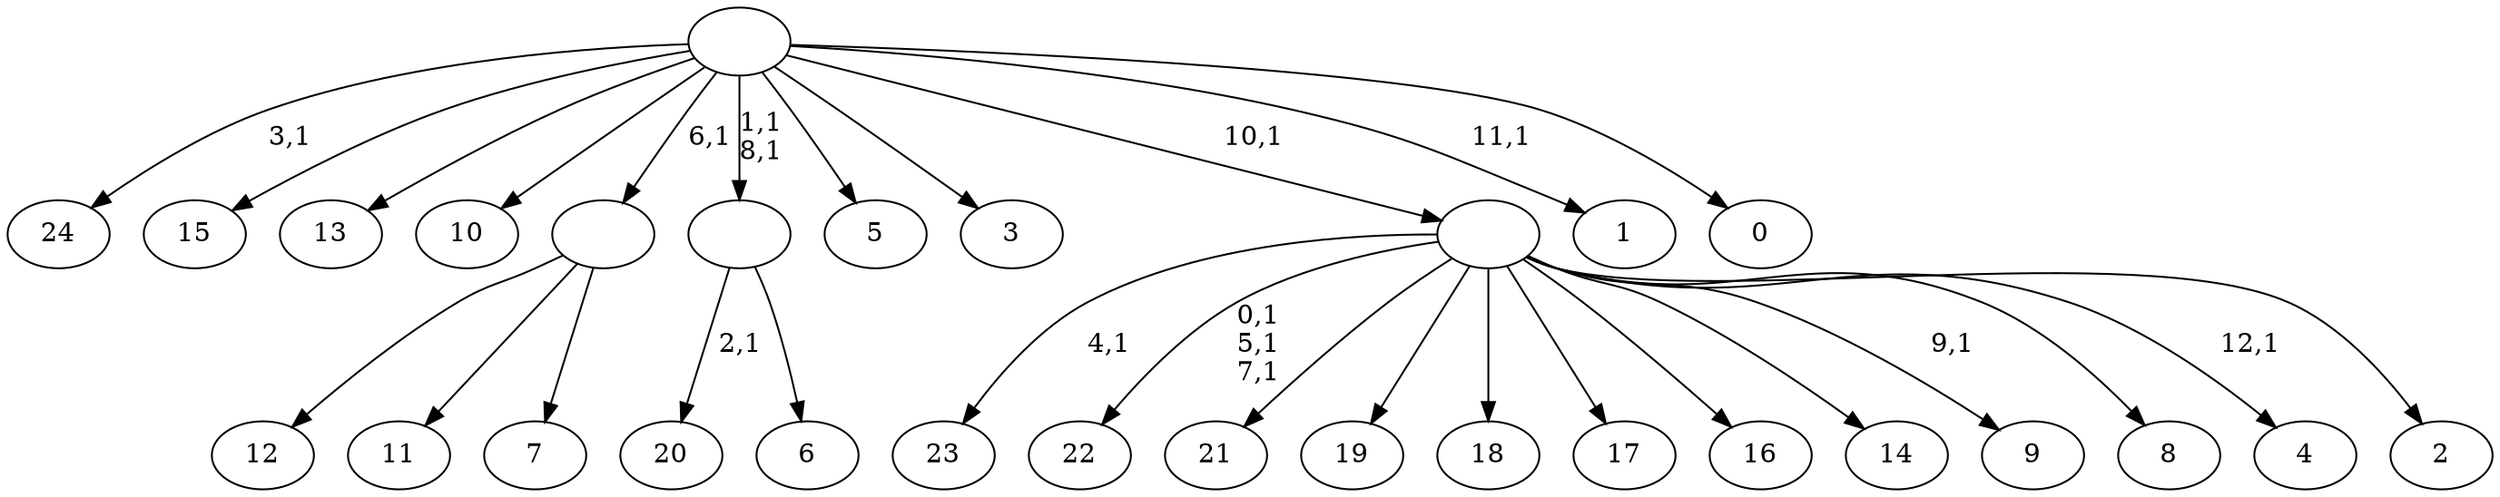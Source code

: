 digraph T {
	38 [label="24"]
	36 [label="23"]
	34 [label="22"]
	30 [label="21"]
	29 [label="20"]
	27 [label="19"]
	26 [label="18"]
	25 [label="17"]
	24 [label="16"]
	23 [label="15"]
	22 [label="14"]
	21 [label="13"]
	20 [label="12"]
	19 [label="11"]
	18 [label="10"]
	17 [label="9"]
	15 [label="8"]
	14 [label="7"]
	13 [label=""]
	12 [label="6"]
	11 [label=""]
	9 [label="5"]
	8 [label="4"]
	6 [label="3"]
	5 [label="2"]
	4 [label=""]
	3 [label="1"]
	1 [label="0"]
	0 [label=""]
	13 -> 20 [label=""]
	13 -> 19 [label=""]
	13 -> 14 [label=""]
	11 -> 29 [label="2,1"]
	11 -> 12 [label=""]
	4 -> 8 [label="12,1"]
	4 -> 17 [label="9,1"]
	4 -> 34 [label="0,1\n5,1\n7,1"]
	4 -> 36 [label="4,1"]
	4 -> 30 [label=""]
	4 -> 27 [label=""]
	4 -> 26 [label=""]
	4 -> 25 [label=""]
	4 -> 24 [label=""]
	4 -> 22 [label=""]
	4 -> 15 [label=""]
	4 -> 5 [label=""]
	0 -> 3 [label="11,1"]
	0 -> 11 [label="1,1\n8,1"]
	0 -> 38 [label="3,1"]
	0 -> 23 [label=""]
	0 -> 21 [label=""]
	0 -> 18 [label=""]
	0 -> 13 [label="6,1"]
	0 -> 9 [label=""]
	0 -> 6 [label=""]
	0 -> 4 [label="10,1"]
	0 -> 1 [label=""]
}
